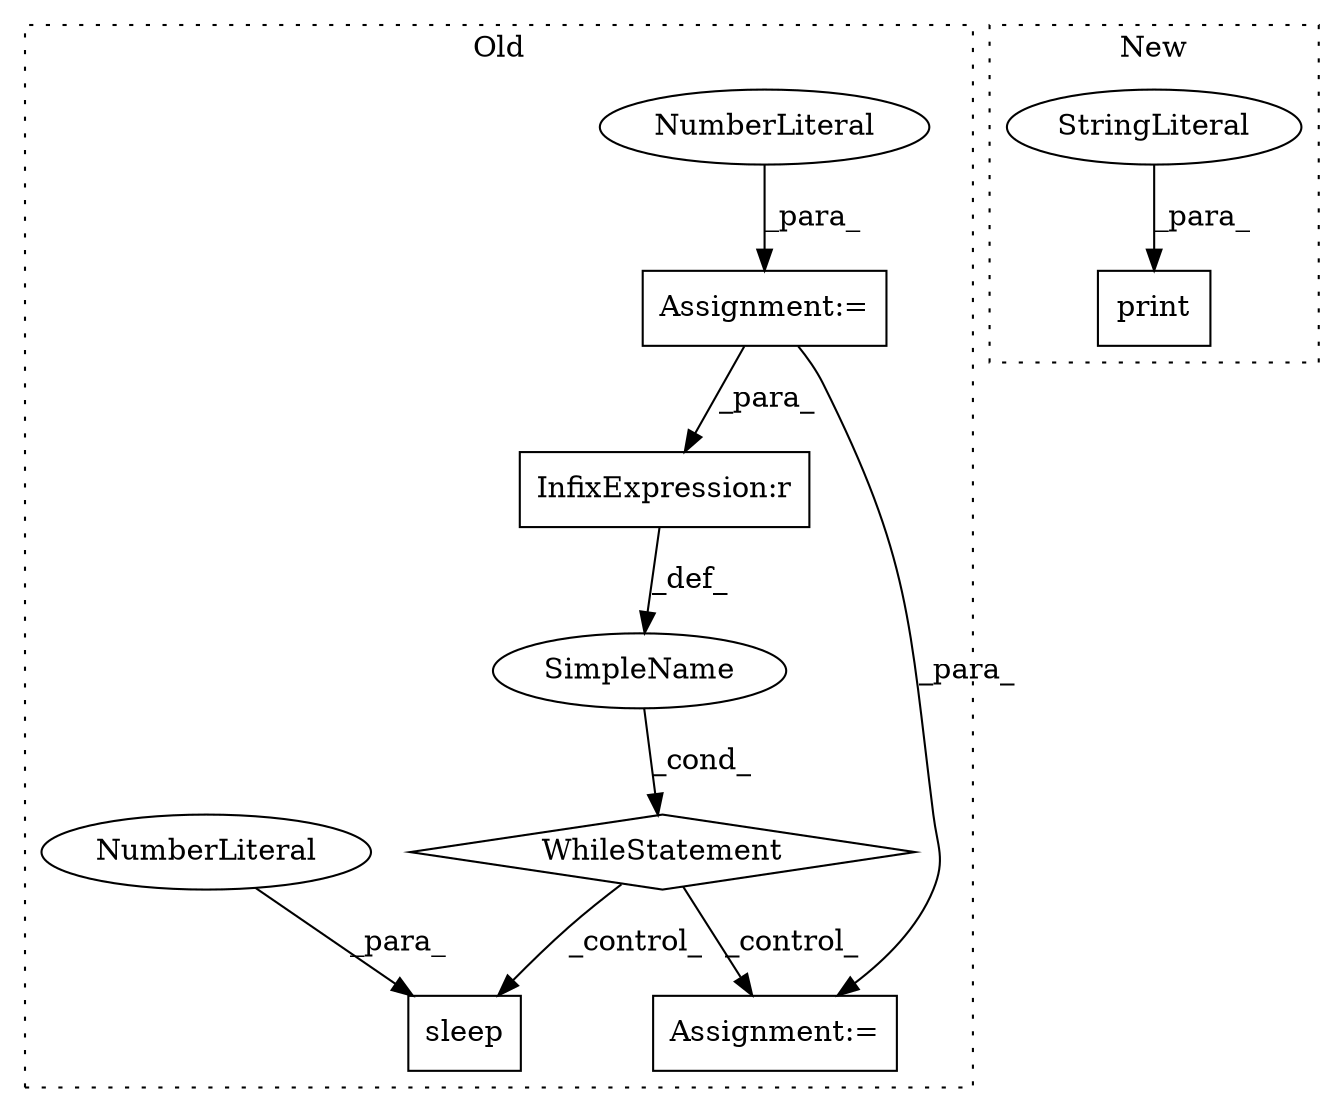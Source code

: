 digraph G {
subgraph cluster0 {
1 [label="sleep" a="32" s="2614,2621" l="6,1" shape="box"];
3 [label="NumberLiteral" a="34" s="2620" l="1" shape="ellipse"];
5 [label="SimpleName" a="42" s="" l="" shape="ellipse"];
6 [label="WhileStatement" a="61" s="2568,2599" l="7,2" shape="diamond"];
7 [label="InfixExpression:r" a="27" s="2587" l="3" shape="box"];
8 [label="Assignment:=" a="7" s="2641" l="1" shape="box"];
9 [label="Assignment:=" a="7" s="2491" l="1" shape="box"];
10 [label="NumberLiteral" a="34" s="2492" l="1" shape="ellipse"];
label = "Old";
style="dotted";
}
subgraph cluster1 {
2 [label="print" a="32" s="2662,2707" l="6,1" shape="box"];
4 [label="StringLiteral" a="45" s="2668" l="39" shape="ellipse"];
label = "New";
style="dotted";
}
3 -> 1 [label="_para_"];
4 -> 2 [label="_para_"];
5 -> 6 [label="_cond_"];
6 -> 1 [label="_control_"];
6 -> 8 [label="_control_"];
7 -> 5 [label="_def_"];
9 -> 7 [label="_para_"];
9 -> 8 [label="_para_"];
10 -> 9 [label="_para_"];
}